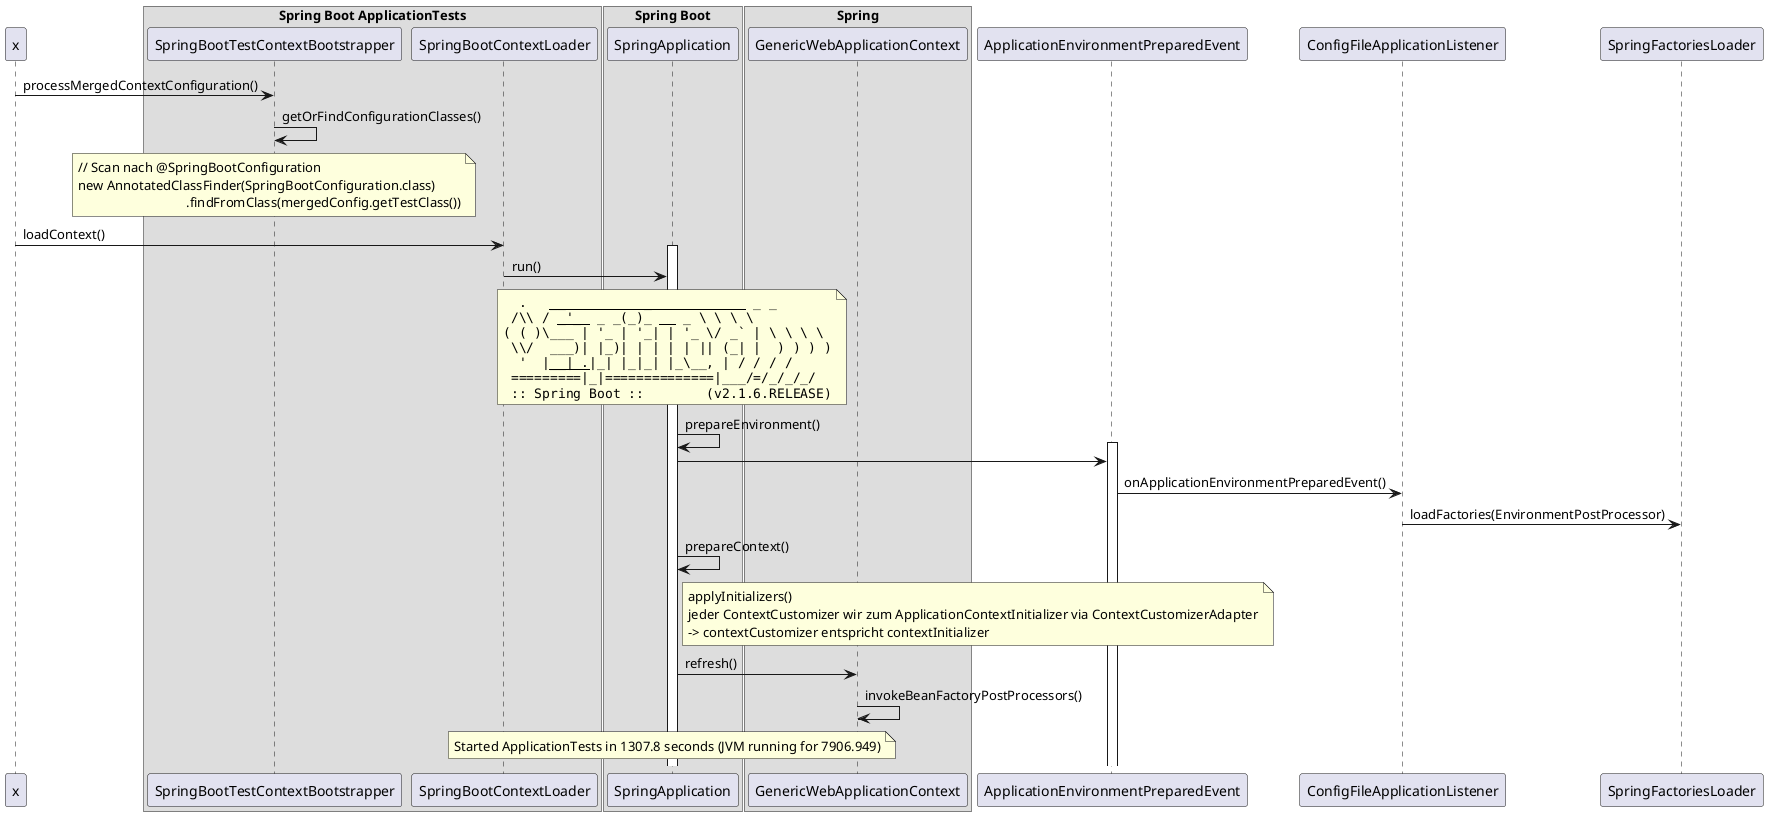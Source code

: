 @startuml
participant x
box Spring Boot ApplicationTests
    participant SpringBootTestContextBootstrapper
    participant SpringBootContextLoader
end box
box Spring Boot
    participant SpringApplication
end box
box Spring
    participant GenericWebApplicationContext
end box

x -> SpringBootTestContextBootstrapper: processMergedContextConfiguration()
SpringBootTestContextBootstrapper -> SpringBootTestContextBootstrapper: getOrFindConfigurationClasses()
note over SpringBootTestContextBootstrapper
    // Scan nach @SpringBootConfiguration
    new AnnotatedClassFinder(SpringBootConfiguration.class)
    				.findFromClass(mergedConfig.getTestClass())
end note

x -> SpringBootContextLoader: loadContext()

activate SpringApplication
SpringBootContextLoader -> SpringApplication: run()
note over SpringApplication
""  .   ____          _            __ _ _""
"" /\\ / ___'_ __ _ _(_)_ __  __ _ \ \ \ \""
""( ( )\___ | '_ | '_| | '_ \/ _` | \ \ \ \""
"" \\/  ___)| |_)| | | | | || (_| |  ) ) ) )""
""  '  |____| .__|_| |_|_| |_\__, | / / / /""
"" =========|_|==============|___/=/_/_/_/""
"" :: Spring Boot ::        (v2.1.6.RELEASE)""
end note

SpringApplication -> SpringApplication: prepareEnvironment()
activate ApplicationEnvironmentPreparedEvent
SpringApplication -> ApplicationEnvironmentPreparedEvent
ApplicationEnvironmentPreparedEvent -> ConfigFileApplicationListener: onApplicationEnvironmentPreparedEvent()
ConfigFileApplicationListener -> SpringFactoriesLoader: loadFactories(EnvironmentPostProcessor)


SpringApplication -> SpringApplication: prepareContext()
note right of SpringApplication
    applyInitializers()
    jeder ContextCustomizer wir zum ApplicationContextInitializer via ContextCustomizerAdapter
    -> contextCustomizer entspricht contextInitializer
end note

SpringApplication -> GenericWebApplicationContext: refresh()
GenericWebApplicationContext -> GenericWebApplicationContext: invokeBeanFactoryPostProcessors()
note over SpringApplication: Started ApplicationTests in 1307.8 seconds (JVM running for 7906.949)
@enduml